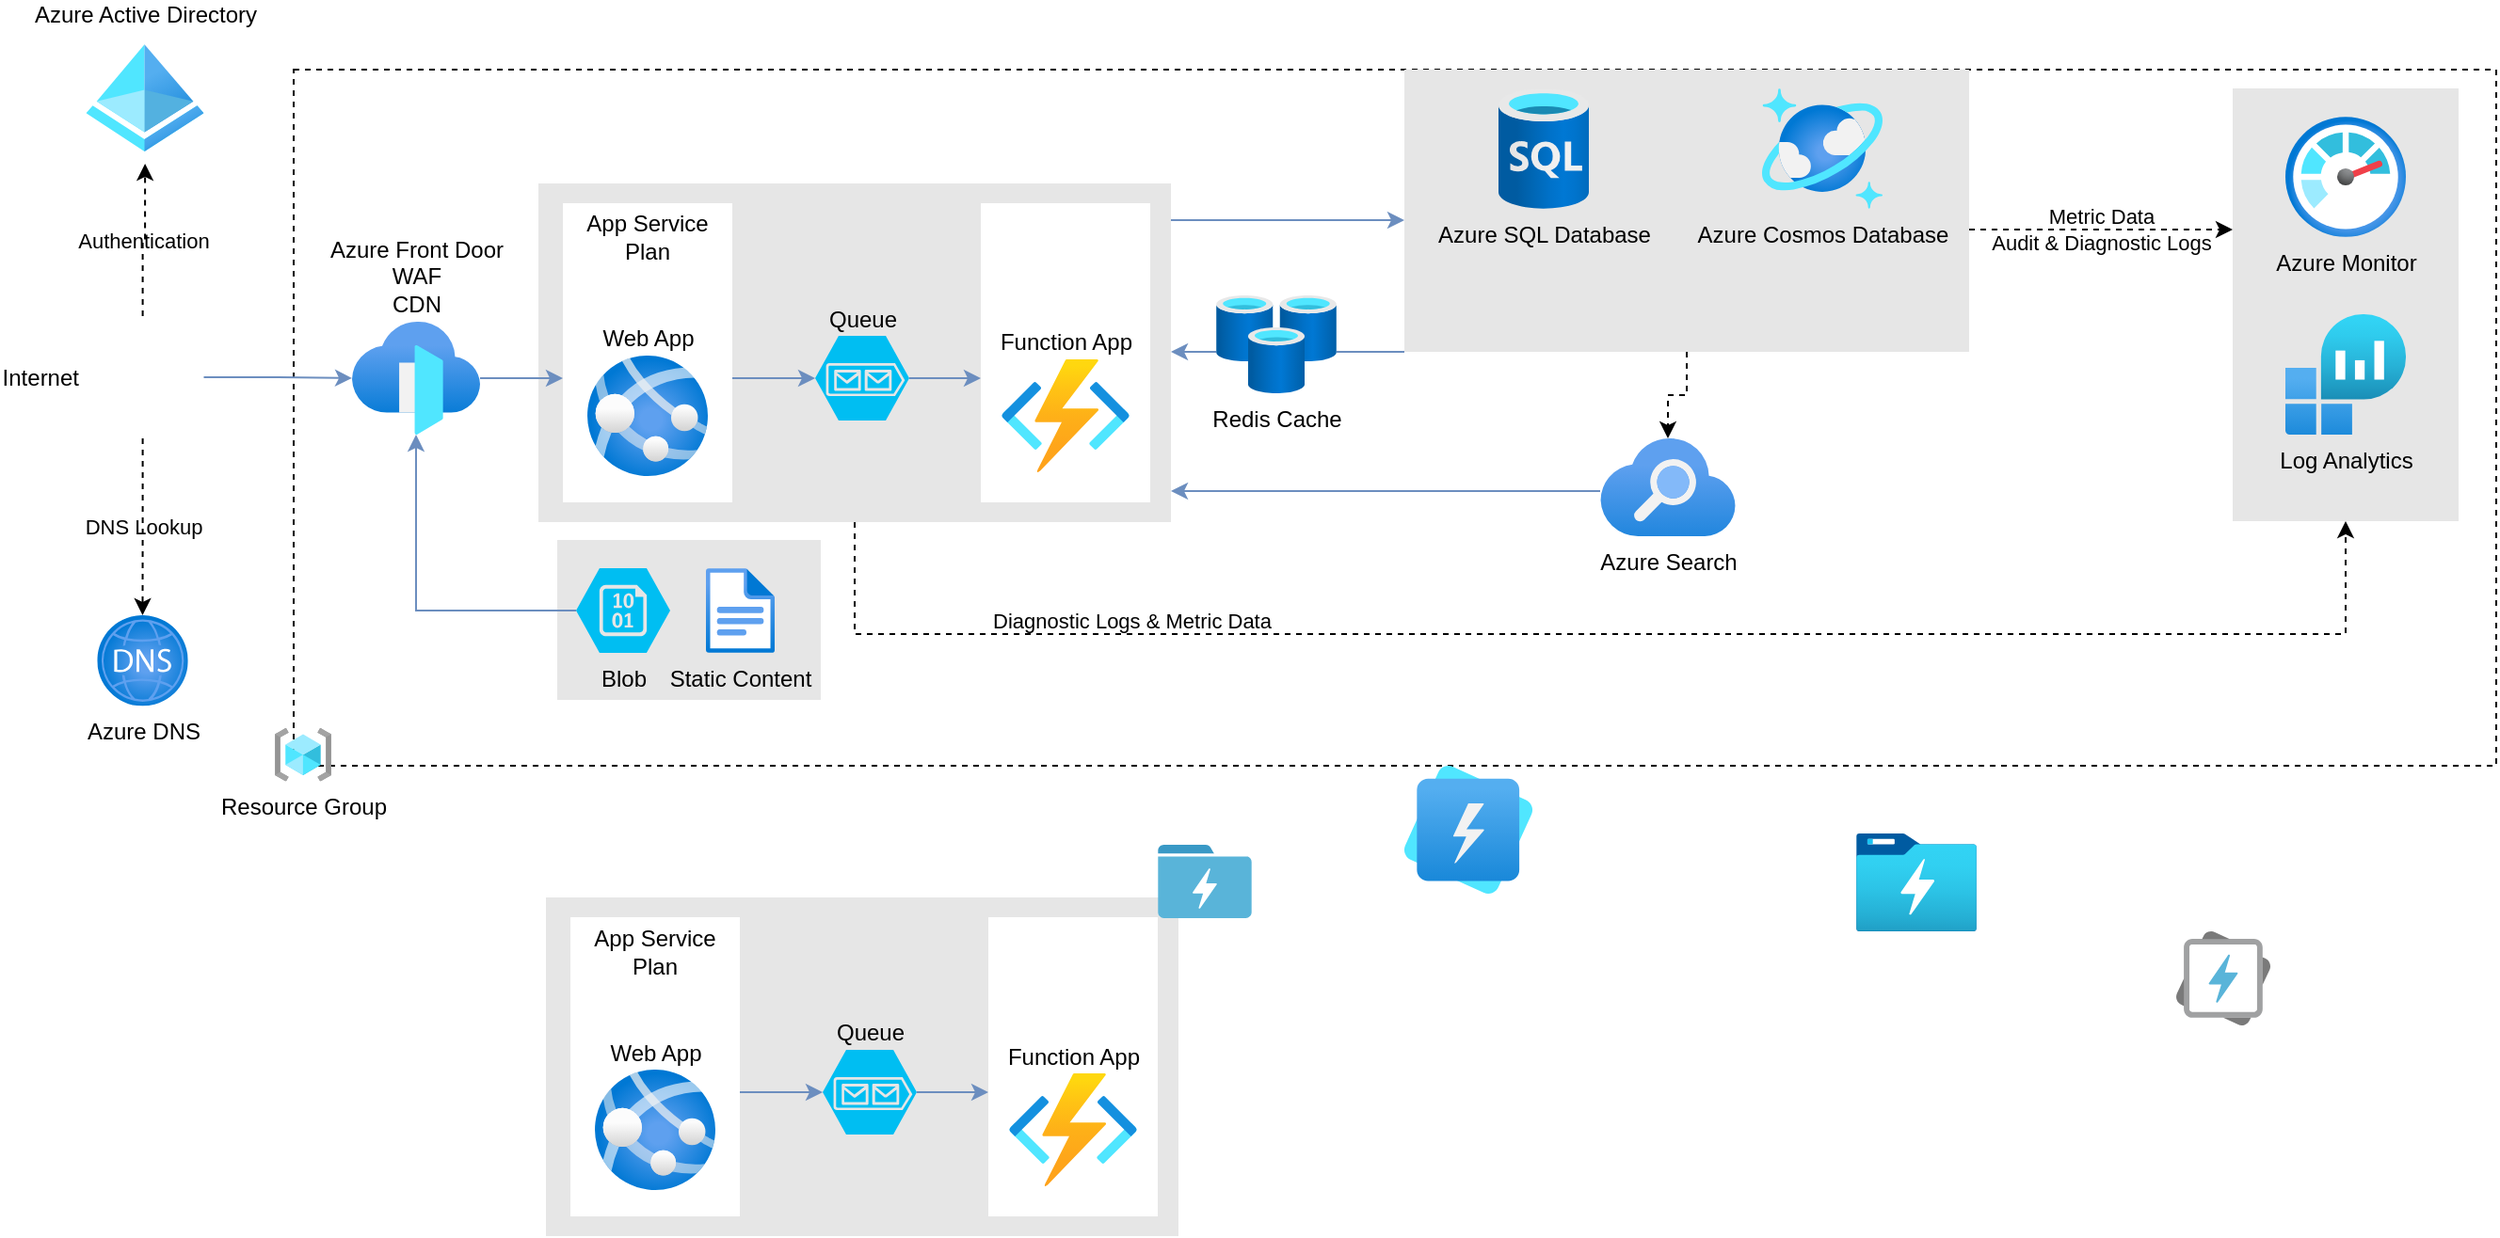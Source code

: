 <mxfile version="24.7.6" pages="2">
  <diagram id="dTcTWUIS4su387DnhEK_" name="Page-1">
    <mxGraphModel dx="1194" dy="592" grid="1" gridSize="10" guides="1" tooltips="1" connect="1" arrows="1" fold="1" page="1" pageScale="1" pageWidth="827" pageHeight="1169" math="0" shadow="0">
      <root>
        <mxCell id="0" />
        <mxCell id="1" parent="0" />
        <mxCell id="rHMRhhfsmZjwr-JyM9iI-22" value="" style="rounded=0;whiteSpace=wrap;html=1;fillColor=none;dashed=1;labelBackgroundColor=none;" parent="1" vertex="1">
          <mxGeometry x="160" y="40" width="1170" height="370" as="geometry" />
        </mxCell>
        <mxCell id="rHMRhhfsmZjwr-JyM9iI-27" style="edgeStyle=orthogonalEdgeStyle;rounded=0;orthogonalLoop=1;jettySize=auto;html=1;dashed=1;labelBackgroundColor=none;" parent="1" source="rHMRhhfsmZjwr-JyM9iI-26" target="rHMRhhfsmZjwr-JyM9iI-19" edge="1">
          <mxGeometry relative="1" as="geometry" />
        </mxCell>
        <mxCell id="rHMRhhfsmZjwr-JyM9iI-30" style="edgeStyle=orthogonalEdgeStyle;rounded=0;orthogonalLoop=1;jettySize=auto;html=1;endArrow=none;endFill=0;fillColor=#dae8fc;strokeColor=#6c8ebf;labelBackgroundColor=none;" parent="1" source="rHMRhhfsmZjwr-JyM9iI-26" target="rHMRhhfsmZjwr-JyM9iI-20" edge="1">
          <mxGeometry relative="1" as="geometry">
            <Array as="points">
              <mxPoint x="730" y="190" />
              <mxPoint x="730" y="190" />
            </Array>
          </mxGeometry>
        </mxCell>
        <mxCell id="-X691ST315V3n6Ed_qC9-4" value="Metric Data&lt;br&gt;Audit &amp;amp; Diagnostic Logs" style="edgeStyle=orthogonalEdgeStyle;rounded=0;orthogonalLoop=1;jettySize=auto;html=1;labelBackgroundColor=none;dashed=1;" parent="1" source="rHMRhhfsmZjwr-JyM9iI-26" target="-X691ST315V3n6Ed_qC9-3" edge="1">
          <mxGeometry relative="1" as="geometry">
            <Array as="points">
              <mxPoint x="1110" y="125" />
              <mxPoint x="1110" y="125" />
            </Array>
          </mxGeometry>
        </mxCell>
        <mxCell id="rHMRhhfsmZjwr-JyM9iI-34" style="edgeStyle=orthogonalEdgeStyle;rounded=0;orthogonalLoop=1;jettySize=auto;html=1;fillColor=#dae8fc;strokeColor=#6c8ebf;labelBackgroundColor=none;" parent="1" source="rHMRhhfsmZjwr-JyM9iI-25" target="rHMRhhfsmZjwr-JyM9iI-26" edge="1">
          <mxGeometry relative="1" as="geometry">
            <Array as="points">
              <mxPoint x="710" y="120" />
              <mxPoint x="710" y="120" />
            </Array>
          </mxGeometry>
        </mxCell>
        <mxCell id="-X691ST315V3n6Ed_qC9-6" style="edgeStyle=orthogonalEdgeStyle;rounded=0;orthogonalLoop=1;jettySize=auto;html=1;dashed=1;labelBackgroundColor=none;entryX=0.5;entryY=1;entryDx=0;entryDy=0;" parent="1" source="rHMRhhfsmZjwr-JyM9iI-25" target="-X691ST315V3n6Ed_qC9-3" edge="1">
          <mxGeometry relative="1" as="geometry">
            <mxPoint x="1250" y="300" as="targetPoint" />
            <Array as="points">
              <mxPoint x="458" y="340" />
              <mxPoint x="1250" y="340" />
            </Array>
          </mxGeometry>
        </mxCell>
        <mxCell id="-X691ST315V3n6Ed_qC9-7" value="Diagnostic Logs &amp;amp; Metric Data" style="edgeLabel;html=1;align=center;verticalAlign=middle;resizable=0;points=[];labelBackgroundColor=none;" parent="-X691ST315V3n6Ed_qC9-6" vertex="1" connectable="0">
          <mxGeometry x="-0.561" relative="1" as="geometry">
            <mxPoint x="6" y="-7" as="offset" />
          </mxGeometry>
        </mxCell>
        <mxCell id="rHMRhhfsmZjwr-JyM9iI-25" value="" style="rounded=0;whiteSpace=wrap;html=1;dashed=1;labelBackgroundColor=none;fillColor=#E6E6E6;strokeColor=none;" parent="1" vertex="1">
          <mxGeometry x="290" y="100.5" width="336" height="180" as="geometry" />
        </mxCell>
        <mxCell id="rHMRhhfsmZjwr-JyM9iI-24" value="" style="rounded=0;whiteSpace=wrap;html=1;dashed=1;fillColor=#E6E6E6;strokeColor=none;labelBackgroundColor=none;" parent="1" vertex="1">
          <mxGeometry x="300" y="290" width="140" height="85" as="geometry" />
        </mxCell>
        <mxCell id="rHMRhhfsmZjwr-JyM9iI-1" value="Azure Active Directory" style="aspect=fixed;html=1;points=[];align=center;image;fontSize=12;image=img/lib/azure2/identity/Azure_Active_Directory.svg;fontFamily=Helvetica;fontColor=default;strokeColor=none;fillColor=#00BEF2;labelPosition=center;verticalLabelPosition=top;verticalAlign=bottom;labelBackgroundColor=none;" parent="1" vertex="1">
          <mxGeometry x="49.75" y="20" width="62.5" height="70" as="geometry" />
        </mxCell>
        <mxCell id="rHMRhhfsmZjwr-JyM9iI-5" value="DNS Lookup" style="edgeStyle=orthogonalEdgeStyle;rounded=0;orthogonalLoop=1;jettySize=auto;html=1;dashed=1;labelBackgroundColor=none;" parent="1" source="rHMRhhfsmZjwr-JyM9iI-3" target="rHMRhhfsmZjwr-JyM9iI-4" edge="1">
          <mxGeometry relative="1" as="geometry" />
        </mxCell>
        <mxCell id="rHMRhhfsmZjwr-JyM9iI-6" value="Authentication" style="edgeStyle=orthogonalEdgeStyle;rounded=0;orthogonalLoop=1;jettySize=auto;html=1;dashed=1;labelBackgroundColor=none;" parent="1" source="rHMRhhfsmZjwr-JyM9iI-3" target="rHMRhhfsmZjwr-JyM9iI-1" edge="1">
          <mxGeometry relative="1" as="geometry" />
        </mxCell>
        <mxCell id="rHMRhhfsmZjwr-JyM9iI-14" style="edgeStyle=orthogonalEdgeStyle;rounded=0;orthogonalLoop=1;jettySize=auto;html=1;fillColor=#dae8fc;strokeColor=#6c8ebf;labelBackgroundColor=none;" parent="1" source="rHMRhhfsmZjwr-JyM9iI-3" target="rHMRhhfsmZjwr-JyM9iI-7" edge="1">
          <mxGeometry relative="1" as="geometry" />
        </mxCell>
        <mxCell id="rHMRhhfsmZjwr-JyM9iI-3" value="Internet" style="shape=image;html=1;verticalAlign=middle;verticalLabelPosition=middle;labelBackgroundColor=none;imageAspect=0;aspect=fixed;image=https://cdn4.iconfinder.com/data/icons/for-your-interface-free-samples/128/Globe-128.png;labelPosition=left;align=right;" parent="1" vertex="1">
          <mxGeometry x="47.25" y="171" width="65" height="65" as="geometry" />
        </mxCell>
        <mxCell id="rHMRhhfsmZjwr-JyM9iI-4" value="Azure DNS" style="aspect=fixed;html=1;points=[];align=center;image;fontSize=12;image=img/lib/azure2/networking/DNS_Zones.svg;labelBackgroundColor=none;" parent="1" vertex="1">
          <mxGeometry x="55.63" y="330" width="48.25" height="48.25" as="geometry" />
        </mxCell>
        <mxCell id="rHMRhhfsmZjwr-JyM9iI-13" style="edgeStyle=orthogonalEdgeStyle;rounded=0;orthogonalLoop=1;jettySize=auto;html=1;fillColor=#dae8fc;strokeColor=#6c8ebf;labelBackgroundColor=none;" parent="1" source="rHMRhhfsmZjwr-JyM9iI-7" target="rHMRhhfsmZjwr-JyM9iI-28" edge="1">
          <mxGeometry relative="1" as="geometry">
            <Array as="points">
              <mxPoint x="290" y="204" />
              <mxPoint x="290" y="204" />
            </Array>
          </mxGeometry>
        </mxCell>
        <mxCell id="rHMRhhfsmZjwr-JyM9iI-7" value="Azure Front Door&lt;br&gt;WAF&lt;br&gt;CDN" style="aspect=fixed;html=1;points=[];align=center;image;fontSize=12;image=img/lib/azure2/networking/Front_Doors.svg;labelPosition=center;verticalLabelPosition=top;verticalAlign=bottom;labelBackgroundColor=none;" parent="1" vertex="1">
          <mxGeometry x="191" y="174" width="68" height="60" as="geometry" />
        </mxCell>
        <mxCell id="rHMRhhfsmZjwr-JyM9iI-11" style="edgeStyle=orthogonalEdgeStyle;rounded=0;orthogonalLoop=1;jettySize=auto;html=1;fillColor=#dae8fc;strokeColor=#6c8ebf;labelBackgroundColor=none;" parent="1" source="rHMRhhfsmZjwr-JyM9iI-28" target="rHMRhhfsmZjwr-JyM9iI-10" edge="1">
          <mxGeometry relative="1" as="geometry">
            <Array as="points">
              <mxPoint x="410" y="204" />
              <mxPoint x="410" y="204" />
            </Array>
          </mxGeometry>
        </mxCell>
        <mxCell id="rHMRhhfsmZjwr-JyM9iI-12" style="edgeStyle=orthogonalEdgeStyle;rounded=0;orthogonalLoop=1;jettySize=auto;html=1;fillColor=#dae8fc;strokeColor=#6c8ebf;labelBackgroundColor=none;" parent="1" source="rHMRhhfsmZjwr-JyM9iI-10" target="rHMRhhfsmZjwr-JyM9iI-29" edge="1">
          <mxGeometry relative="1" as="geometry">
            <Array as="points">
              <mxPoint x="520" y="204" />
              <mxPoint x="520" y="204" />
            </Array>
          </mxGeometry>
        </mxCell>
        <mxCell id="rHMRhhfsmZjwr-JyM9iI-10" value="Queue" style="verticalLabelPosition=top;html=1;verticalAlign=bottom;align=center;strokeColor=none;fillColor=#00BEF2;shape=mxgraph.azure.storage_queue;labelPosition=center;labelBackgroundColor=none;" parent="1" vertex="1">
          <mxGeometry x="437" y="181.5" width="50" height="45" as="geometry" />
        </mxCell>
        <mxCell id="rHMRhhfsmZjwr-JyM9iI-16" style="edgeStyle=orthogonalEdgeStyle;rounded=0;orthogonalLoop=1;jettySize=auto;html=1;fillColor=#dae8fc;strokeColor=#6c8ebf;labelBackgroundColor=none;" parent="1" source="rHMRhhfsmZjwr-JyM9iI-15" target="rHMRhhfsmZjwr-JyM9iI-7" edge="1">
          <mxGeometry relative="1" as="geometry" />
        </mxCell>
        <mxCell id="rHMRhhfsmZjwr-JyM9iI-15" value="Blob" style="verticalLabelPosition=bottom;html=1;verticalAlign=top;align=center;strokeColor=none;fillColor=#00BEF2;shape=mxgraph.azure.storage_blob;labelBackgroundColor=none;" parent="1" vertex="1">
          <mxGeometry x="310" y="305" width="50" height="45" as="geometry" />
        </mxCell>
        <mxCell id="rHMRhhfsmZjwr-JyM9iI-35" style="edgeStyle=orthogonalEdgeStyle;rounded=0;orthogonalLoop=1;jettySize=auto;html=1;fillColor=#dae8fc;strokeColor=#6c8ebf;labelBackgroundColor=none;" parent="1" source="rHMRhhfsmZjwr-JyM9iI-19" target="rHMRhhfsmZjwr-JyM9iI-25" edge="1">
          <mxGeometry relative="1" as="geometry">
            <Array as="points">
              <mxPoint x="680" y="264" />
              <mxPoint x="680" y="264" />
            </Array>
          </mxGeometry>
        </mxCell>
        <mxCell id="rHMRhhfsmZjwr-JyM9iI-19" value="Azure Search" style="aspect=fixed;html=1;points=[];align=center;image;fontSize=12;image=img/lib/azure2/app_services/Search_Services.svg;labelBackgroundColor=none;" parent="1" vertex="1">
          <mxGeometry x="854" y="236" width="72" height="52" as="geometry" />
        </mxCell>
        <mxCell id="rHMRhhfsmZjwr-JyM9iI-31" style="rounded=0;orthogonalLoop=1;jettySize=auto;html=1;edgeStyle=orthogonalEdgeStyle;fillColor=#dae8fc;strokeColor=#6c8ebf;labelBackgroundColor=none;" parent="1" source="rHMRhhfsmZjwr-JyM9iI-20" target="rHMRhhfsmZjwr-JyM9iI-25" edge="1">
          <mxGeometry relative="1" as="geometry">
            <Array as="points">
              <mxPoint x="640" y="190" />
              <mxPoint x="640" y="190" />
            </Array>
          </mxGeometry>
        </mxCell>
        <mxCell id="rHMRhhfsmZjwr-JyM9iI-20" value="Redis Cache" style="aspect=fixed;html=1;points=[];align=center;image;fontSize=12;image=img/lib/azure2/databases/Cache_Redis.svg;labelBackgroundColor=none;" parent="1" vertex="1">
          <mxGeometry x="650" y="160" width="64" height="52" as="geometry" />
        </mxCell>
        <mxCell id="rHMRhhfsmZjwr-JyM9iI-21" value="Static Content" style="aspect=fixed;html=1;points=[];align=center;image;fontSize=12;image=img/lib/azure2/general/File.svg;labelBackgroundColor=none;" parent="1" vertex="1">
          <mxGeometry x="379" y="305" width="36.51" height="45" as="geometry" />
        </mxCell>
        <mxCell id="rHMRhhfsmZjwr-JyM9iI-23" value="Resource Group" style="aspect=fixed;html=1;points=[];align=center;image;fontSize=12;image=img/lib/azure2/general/Resource_Groups.svg;dashed=1;fillColor=none;labelBackgroundColor=none;" parent="1" vertex="1">
          <mxGeometry x="150" y="390" width="30" height="28.24" as="geometry" />
        </mxCell>
        <mxCell id="rHMRhhfsmZjwr-JyM9iI-32" value="" style="group;labelBackgroundColor=none;strokeColor=none;" parent="1" vertex="1" connectable="0">
          <mxGeometry x="525" y="111" width="90" height="159" as="geometry" />
        </mxCell>
        <mxCell id="rHMRhhfsmZjwr-JyM9iI-29" value="" style="rounded=0;whiteSpace=wrap;html=1;dashed=1;labelBackgroundColor=none;fillColor=#FFFFFF;labelPosition=center;verticalLabelPosition=top;align=center;verticalAlign=bottom;spacingTop=0;spacingBottom=-35;strokeColor=none;" parent="rHMRhhfsmZjwr-JyM9iI-32" vertex="1">
          <mxGeometry width="90" height="159" as="geometry" />
        </mxCell>
        <mxCell id="rHMRhhfsmZjwr-JyM9iI-9" value="Function App" style="aspect=fixed;html=1;points=[];align=center;image;fontSize=12;image=img/lib/azure2/compute/Function_Apps.svg;labelPosition=center;verticalLabelPosition=top;verticalAlign=bottom;labelBackgroundColor=none;" parent="rHMRhhfsmZjwr-JyM9iI-32" vertex="1">
          <mxGeometry x="11" y="83" width="68" height="60" as="geometry" />
        </mxCell>
        <mxCell id="rHMRhhfsmZjwr-JyM9iI-33" value="" style="group;labelBackgroundColor=none;strokeColor=none;" parent="1" vertex="1" connectable="0">
          <mxGeometry x="303" y="111" width="90" height="159" as="geometry" />
        </mxCell>
        <mxCell id="rHMRhhfsmZjwr-JyM9iI-28" value="App Service Plan" style="rounded=0;whiteSpace=wrap;html=1;dashed=1;labelBackgroundColor=none;fillColor=#FFFFFF;labelPosition=center;verticalLabelPosition=top;align=center;verticalAlign=bottom;spacingTop=0;spacingBottom=-35;strokeColor=none;" parent="rHMRhhfsmZjwr-JyM9iI-33" vertex="1">
          <mxGeometry width="90" height="159" as="geometry" />
        </mxCell>
        <mxCell id="rHMRhhfsmZjwr-JyM9iI-8" value="Web App" style="aspect=fixed;html=1;points=[];align=center;image;fontSize=12;image=img/lib/azure2/compute/App_Services.svg;labelPosition=center;verticalLabelPosition=top;verticalAlign=bottom;labelBackgroundColor=none;" parent="rHMRhhfsmZjwr-JyM9iI-33" vertex="1">
          <mxGeometry x="13" y="81" width="64" height="64" as="geometry" />
        </mxCell>
        <mxCell id="-X691ST315V3n6Ed_qC9-5" value="" style="group;labelBackgroundColor=none;strokeColor=none;" parent="1" vertex="1" connectable="0">
          <mxGeometry x="1190" y="50" width="120" height="230" as="geometry" />
        </mxCell>
        <mxCell id="-X691ST315V3n6Ed_qC9-3" value="" style="rounded=0;whiteSpace=wrap;html=1;dashed=1;labelBackgroundColor=none;fillColor=#E6E6E6;strokeColor=none;" parent="-X691ST315V3n6Ed_qC9-5" vertex="1">
          <mxGeometry width="120" height="230" as="geometry" />
        </mxCell>
        <mxCell id="-X691ST315V3n6Ed_qC9-1" value="Azure Monitor" style="aspect=fixed;html=1;points=[];align=center;image;fontSize=12;image=img/lib/azure2/management_governance/Monitor.svg;dashed=1;labelBackgroundColor=none;fillColor=#FFFFFF;" parent="-X691ST315V3n6Ed_qC9-5" vertex="1">
          <mxGeometry x="28" y="15" width="64" height="64" as="geometry" />
        </mxCell>
        <mxCell id="-X691ST315V3n6Ed_qC9-2" value="Log Analytics" style="aspect=fixed;html=1;points=[];align=center;image;fontSize=12;image=img/lib/azure2/analytics/Log_Analytics_Workspaces.svg;dashed=1;labelBackgroundColor=none;fillColor=#FFFFFF;" parent="-X691ST315V3n6Ed_qC9-5" vertex="1">
          <mxGeometry x="28" y="120" width="64" height="64" as="geometry" />
        </mxCell>
        <mxCell id="-X691ST315V3n6Ed_qC9-8" value="" style="group;labelBackgroundColor=none;strokeColor=none;" parent="1" vertex="1" connectable="0">
          <mxGeometry x="750" y="40" width="300" height="150" as="geometry" />
        </mxCell>
        <mxCell id="rHMRhhfsmZjwr-JyM9iI-26" value="" style="rounded=0;whiteSpace=wrap;html=1;dashed=1;labelBackgroundColor=none;fillColor=#E6E6E6;strokeColor=none;" parent="-X691ST315V3n6Ed_qC9-8" vertex="1">
          <mxGeometry width="300" height="150" as="geometry" />
        </mxCell>
        <mxCell id="rHMRhhfsmZjwr-JyM9iI-17" value="Azure SQL Database" style="aspect=fixed;html=1;points=[];align=center;image;fontSize=12;image=img/lib/azure2/databases/SQL_Database.svg;labelBackgroundColor=none;" parent="-X691ST315V3n6Ed_qC9-8" vertex="1">
          <mxGeometry x="50" y="10" width="48" height="64" as="geometry" />
        </mxCell>
        <mxCell id="rHMRhhfsmZjwr-JyM9iI-18" value="Azure Cosmos Database" style="aspect=fixed;html=1;points=[];align=center;image;fontSize=12;image=img/lib/azure2/databases/Azure_Cosmos_DB.svg;labelBackgroundColor=none;" parent="-X691ST315V3n6Ed_qC9-8" vertex="1">
          <mxGeometry x="190" y="10" width="64" height="64" as="geometry" />
        </mxCell>
        <mxCell id="X5ZwWqdyRUsjHiMsH3oK-1" value="" style="rounded=0;whiteSpace=wrap;html=1;dashed=1;labelBackgroundColor=none;fillColor=#E6E6E6;strokeColor=none;" parent="1" vertex="1">
          <mxGeometry x="294" y="480" width="336" height="180" as="geometry" />
        </mxCell>
        <mxCell id="X5ZwWqdyRUsjHiMsH3oK-2" style="edgeStyle=orthogonalEdgeStyle;rounded=0;orthogonalLoop=1;jettySize=auto;html=1;fillColor=#dae8fc;strokeColor=#6c8ebf;labelBackgroundColor=none;" parent="1" source="X5ZwWqdyRUsjHiMsH3oK-9" target="X5ZwWqdyRUsjHiMsH3oK-4" edge="1">
          <mxGeometry relative="1" as="geometry">
            <Array as="points">
              <mxPoint x="414" y="583.5" />
              <mxPoint x="414" y="583.5" />
            </Array>
          </mxGeometry>
        </mxCell>
        <mxCell id="X5ZwWqdyRUsjHiMsH3oK-3" style="edgeStyle=orthogonalEdgeStyle;rounded=0;orthogonalLoop=1;jettySize=auto;html=1;fillColor=#dae8fc;strokeColor=#6c8ebf;labelBackgroundColor=none;" parent="1" source="X5ZwWqdyRUsjHiMsH3oK-4" target="X5ZwWqdyRUsjHiMsH3oK-6" edge="1">
          <mxGeometry relative="1" as="geometry">
            <Array as="points">
              <mxPoint x="524" y="583.5" />
              <mxPoint x="524" y="583.5" />
            </Array>
          </mxGeometry>
        </mxCell>
        <mxCell id="X5ZwWqdyRUsjHiMsH3oK-4" value="Queue" style="verticalLabelPosition=top;html=1;verticalAlign=bottom;align=center;strokeColor=none;fillColor=#00BEF2;shape=mxgraph.azure.storage_queue;labelPosition=center;labelBackgroundColor=none;" parent="1" vertex="1">
          <mxGeometry x="441" y="561" width="50" height="45" as="geometry" />
        </mxCell>
        <mxCell id="X5ZwWqdyRUsjHiMsH3oK-5" value="" style="group;labelBackgroundColor=none;strokeColor=none;" parent="1" vertex="1" connectable="0">
          <mxGeometry x="529" y="490.5" width="90" height="159" as="geometry" />
        </mxCell>
        <mxCell id="X5ZwWqdyRUsjHiMsH3oK-6" value="" style="rounded=0;whiteSpace=wrap;html=1;dashed=1;labelBackgroundColor=none;fillColor=#FFFFFF;labelPosition=center;verticalLabelPosition=top;align=center;verticalAlign=bottom;spacingTop=0;spacingBottom=-35;strokeColor=none;" parent="X5ZwWqdyRUsjHiMsH3oK-5" vertex="1">
          <mxGeometry width="90" height="159" as="geometry" />
        </mxCell>
        <mxCell id="X5ZwWqdyRUsjHiMsH3oK-7" value="Function App" style="aspect=fixed;html=1;points=[];align=center;image;fontSize=12;image=img/lib/azure2/compute/Function_Apps.svg;labelPosition=center;verticalLabelPosition=top;verticalAlign=bottom;labelBackgroundColor=none;" parent="X5ZwWqdyRUsjHiMsH3oK-5" vertex="1">
          <mxGeometry x="11" y="83" width="68" height="60" as="geometry" />
        </mxCell>
        <mxCell id="X5ZwWqdyRUsjHiMsH3oK-8" value="" style="group;labelBackgroundColor=none;strokeColor=none;" parent="1" vertex="1" connectable="0">
          <mxGeometry x="307" y="490.5" width="90" height="159" as="geometry" />
        </mxCell>
        <mxCell id="X5ZwWqdyRUsjHiMsH3oK-9" value="App Service Plan" style="rounded=0;whiteSpace=wrap;html=1;dashed=1;labelBackgroundColor=none;fillColor=#FFFFFF;labelPosition=center;verticalLabelPosition=top;align=center;verticalAlign=bottom;spacingTop=0;spacingBottom=-35;strokeColor=none;" parent="X5ZwWqdyRUsjHiMsH3oK-8" vertex="1">
          <mxGeometry width="90" height="159" as="geometry" />
        </mxCell>
        <mxCell id="X5ZwWqdyRUsjHiMsH3oK-10" value="Web App" style="aspect=fixed;html=1;points=[];align=center;image;fontSize=12;image=img/lib/azure2/compute/App_Services.svg;labelPosition=center;verticalLabelPosition=top;verticalAlign=bottom;labelBackgroundColor=none;" parent="X5ZwWqdyRUsjHiMsH3oK-8" vertex="1">
          <mxGeometry x="13" y="81" width="64" height="64" as="geometry" />
        </mxCell>
        <mxCell id="nS7G6HGLdNA0ssoNfDGa-1" value="" style="image;sketch=0;aspect=fixed;html=1;points=[];align=center;fontSize=12;image=img/lib/mscae/Data_Lake_Store.svg;" parent="1" vertex="1">
          <mxGeometry x="619" y="452" width="50" height="39" as="geometry" />
        </mxCell>
        <mxCell id="nS7G6HGLdNA0ssoNfDGa-2" value="" style="image;aspect=fixed;html=1;points=[];align=center;fontSize=12;image=img/lib/azure2/analytics/Data_Lake_Analytics.svg;" parent="1" vertex="1">
          <mxGeometry x="750" y="410" width="68" height="68" as="geometry" />
        </mxCell>
        <mxCell id="nS7G6HGLdNA0ssoNfDGa-3" value="" style="image;aspect=fixed;html=1;points=[];align=center;fontSize=12;image=img/lib/azure2/storage/Data_Lake_Storage_Gen1.svg;" parent="1" vertex="1">
          <mxGeometry x="990" y="446" width="64" height="52" as="geometry" />
        </mxCell>
        <mxCell id="nS7G6HGLdNA0ssoNfDGa-4" value="" style="image;sketch=0;aspect=fixed;html=1;points=[];align=center;fontSize=12;image=img/lib/mscae/Data_Lake_Analytics.svg;" parent="1" vertex="1">
          <mxGeometry x="1160" y="498" width="50" height="50" as="geometry" />
        </mxCell>
      </root>
    </mxGraphModel>
  </diagram>
  <diagram id="AliGHiKv-nwDa4q9GOV7" name="Generic_DataEngineering_Architecture">
    <mxGraphModel dx="2044" dy="1692" grid="1" gridSize="10" guides="1" tooltips="1" connect="1" arrows="1" fold="1" page="1" pageScale="1" pageWidth="850" pageHeight="1100" math="0" shadow="0">
      <root>
        <mxCell id="0" />
        <mxCell id="1" parent="0" />
        <mxCell id="uIVVulxG5DIAz92wCkmd-14" style="edgeStyle=orthogonalEdgeStyle;rounded=0;orthogonalLoop=1;jettySize=auto;html=1;" edge="1" parent="1" source="uIVVulxG5DIAz92wCkmd-1">
          <mxGeometry relative="1" as="geometry">
            <mxPoint x="-600" y="-440" as="targetPoint" />
            <Array as="points">
              <mxPoint x="-795" y="-440" />
            </Array>
          </mxGeometry>
        </mxCell>
        <mxCell id="uIVVulxG5DIAz92wCkmd-1" value="" style="image;aspect=fixed;html=1;points=[];align=center;fontSize=12;image=img/lib/azure2/databases/SQL_Server.svg;" vertex="1" parent="1">
          <mxGeometry x="-840" y="-320" width="90" height="90" as="geometry" />
        </mxCell>
        <mxCell id="uIVVulxG5DIAz92wCkmd-2" value="" style="image;aspect=fixed;html=1;points=[];align=center;fontSize=12;image=img/lib/azure2/databases/Data_Factory.svg;" vertex="1" parent="1">
          <mxGeometry x="-595.13" y="-490" width="90" height="90" as="geometry" />
        </mxCell>
        <mxCell id="uIVVulxG5DIAz92wCkmd-4" value="" style="image;sketch=0;aspect=fixed;html=1;points=[];align=center;fontSize=12;image=img/lib/mscae/Data_Lake.svg;" vertex="1" parent="1">
          <mxGeometry x="-593" y="-330" width="76" height="100" as="geometry" />
        </mxCell>
        <mxCell id="uIVVulxG5DIAz92wCkmd-6" value="" style="image;aspect=fixed;html=1;points=[];align=center;fontSize=12;image=img/lib/azure2/analytics/Azure_Databricks.svg;" vertex="1" parent="1">
          <mxGeometry x="-600" y="-158" width="99.74" height="108" as="geometry" />
        </mxCell>
        <mxCell id="uIVVulxG5DIAz92wCkmd-12" value="" style="image;aspect=fixed;html=1;points=[];align=center;fontSize=12;image=img/lib/azure2/analytics/Azure_Synapse_Analytics.svg;" vertex="1" parent="1">
          <mxGeometry x="-380" y="-325" width="78.26" height="90" as="geometry" />
        </mxCell>
        <mxCell id="uIVVulxG5DIAz92wCkmd-13" value="" style="image;aspect=fixed;html=1;points=[];align=center;fontSize=12;image=img/lib/azure2/analytics/Power_BI_Embedded.svg;" vertex="1" parent="1">
          <mxGeometry x="-180" y="-320" width="60" height="80" as="geometry" />
        </mxCell>
        <mxCell id="uIVVulxG5DIAz92wCkmd-15" style="edgeStyle=orthogonalEdgeStyle;rounded=0;orthogonalLoop=1;jettySize=auto;html=1;entryX=0.566;entryY=-0.025;entryDx=0;entryDy=0;entryPerimeter=0;" edge="1" parent="1" source="uIVVulxG5DIAz92wCkmd-2" target="uIVVulxG5DIAz92wCkmd-4">
          <mxGeometry relative="1" as="geometry" />
        </mxCell>
        <mxCell id="uIVVulxG5DIAz92wCkmd-16" style="edgeStyle=orthogonalEdgeStyle;rounded=0;orthogonalLoop=1;jettySize=auto;html=1;entryX=0.559;entryY=0.98;entryDx=0;entryDy=0;entryPerimeter=0;" edge="1" parent="1">
          <mxGeometry relative="1" as="geometry">
            <mxPoint x="-530.1" y="-158" as="sourcePoint" />
            <mxPoint x="-530.516" y="-232" as="targetPoint" />
          </mxGeometry>
        </mxCell>
        <mxCell id="uIVVulxG5DIAz92wCkmd-17" style="edgeStyle=orthogonalEdgeStyle;rounded=0;orthogonalLoop=1;jettySize=auto;html=1;entryX=0.456;entryY=0.023;entryDx=0;entryDy=0;entryPerimeter=0;" edge="1" parent="1">
          <mxGeometry relative="1" as="geometry">
            <mxPoint x="-575" y="-230" as="sourcePoint" />
            <mxPoint x="-574.519" y="-155.516" as="targetPoint" />
          </mxGeometry>
        </mxCell>
        <mxCell id="uIVVulxG5DIAz92wCkmd-18" style="edgeStyle=orthogonalEdgeStyle;rounded=0;orthogonalLoop=1;jettySize=auto;html=1;entryX=-0.026;entryY=0.5;entryDx=0;entryDy=0;entryPerimeter=0;" edge="1" parent="1" source="uIVVulxG5DIAz92wCkmd-4" target="uIVVulxG5DIAz92wCkmd-12">
          <mxGeometry relative="1" as="geometry" />
        </mxCell>
        <mxCell id="uIVVulxG5DIAz92wCkmd-19" style="edgeStyle=orthogonalEdgeStyle;rounded=0;orthogonalLoop=1;jettySize=auto;html=1;entryX=-0.025;entryY=0.494;entryDx=0;entryDy=0;entryPerimeter=0;" edge="1" parent="1" source="uIVVulxG5DIAz92wCkmd-12" target="uIVVulxG5DIAz92wCkmd-13">
          <mxGeometry relative="1" as="geometry" />
        </mxCell>
        <mxCell id="uIVVulxG5DIAz92wCkmd-36" value="1" style="ellipse;whiteSpace=wrap;html=1;aspect=fixed;rotation=0;gradientColor=#0057D2;strokeColor=none;gradientDirection=east;fillColor=#2395FF;rounded=0;pointerEvents=0;fontFamily=Helvetica;fontSize=16;fontColor=#FFFFFF;spacingTop=4;spacingBottom=4;spacingLeft=4;spacingRight=4;points=[];fontStyle=1" vertex="1" parent="1">
          <mxGeometry x="-780" y="-440" width="30" height="30" as="geometry" />
        </mxCell>
        <mxCell id="uIVVulxG5DIAz92wCkmd-37" value="2" style="ellipse;whiteSpace=wrap;html=1;aspect=fixed;rotation=0;gradientColor=#0057D2;strokeColor=none;gradientDirection=east;fillColor=#2395FF;rounded=0;pointerEvents=0;fontFamily=Helvetica;fontSize=16;fontColor=#FFFFFF;spacingTop=4;spacingBottom=4;spacingLeft=4;spacingRight=4;points=[];fontStyle=1" vertex="1" parent="1">
          <mxGeometry x="-547" y="-390" width="30" height="30" as="geometry" />
        </mxCell>
        <mxCell id="uIVVulxG5DIAz92wCkmd-38" value="3" style="ellipse;whiteSpace=wrap;html=1;aspect=fixed;rotation=0;gradientColor=#0057D2;strokeColor=none;gradientDirection=east;fillColor=#2395FF;rounded=0;pointerEvents=0;fontFamily=Helvetica;fontSize=16;fontColor=#FFFFFF;spacingTop=4;spacingBottom=4;spacingLeft=4;spacingRight=4;points=[];fontStyle=1" vertex="1" parent="1">
          <mxGeometry x="-610" y="-220" width="30" height="30" as="geometry" />
        </mxCell>
        <mxCell id="uIVVulxG5DIAz92wCkmd-39" value="4" style="ellipse;whiteSpace=wrap;html=1;aspect=fixed;rotation=0;gradientColor=#0057D2;strokeColor=none;gradientDirection=east;fillColor=#2395FF;rounded=0;pointerEvents=0;fontFamily=Helvetica;fontSize=16;fontColor=#FFFFFF;spacingTop=4;spacingBottom=4;spacingLeft=4;spacingRight=4;points=[];fontStyle=1" vertex="1" parent="1">
          <mxGeometry x="-520" y="-220" width="30" height="30" as="geometry" />
        </mxCell>
        <mxCell id="uIVVulxG5DIAz92wCkmd-40" value="5" style="ellipse;whiteSpace=wrap;html=1;aspect=fixed;rotation=0;gradientColor=#0057D2;strokeColor=none;gradientDirection=east;fillColor=#2395FF;rounded=0;pointerEvents=0;fontFamily=Helvetica;fontSize=16;fontColor=#FFFFFF;spacingTop=4;spacingBottom=4;spacingLeft=4;spacingRight=4;points=[];fontStyle=1" vertex="1" parent="1">
          <mxGeometry x="-460" y="-310" width="30" height="30" as="geometry" />
        </mxCell>
        <mxCell id="uIVVulxG5DIAz92wCkmd-41" value="6" style="ellipse;whiteSpace=wrap;html=1;aspect=fixed;rotation=0;gradientColor=#0057D2;strokeColor=none;gradientDirection=east;fillColor=#2395FF;rounded=0;pointerEvents=0;fontFamily=Helvetica;fontSize=16;fontColor=#FFFFFF;spacingTop=4;spacingBottom=4;spacingLeft=4;spacingRight=4;points=[];fontStyle=1" vertex="1" parent="1">
          <mxGeometry x="-250" y="-310" width="30" height="30" as="geometry" />
        </mxCell>
        <mxCell id="uIVVulxG5DIAz92wCkmd-42" value="Azure Data Factory" style="text;strokeColor=none;align=center;fillColor=none;html=1;verticalAlign=middle;whiteSpace=wrap;rounded=0;" vertex="1" parent="1">
          <mxGeometry x="-600.26" y="-530" width="80.26" height="30" as="geometry" />
        </mxCell>
        <mxCell id="uIVVulxG5DIAz92wCkmd-43" value="ON Premises SQL Server" style="text;strokeColor=none;align=center;fillColor=none;html=1;verticalAlign=middle;whiteSpace=wrap;rounded=0;" vertex="1" parent="1">
          <mxGeometry x="-850" y="-220" width="100" height="30" as="geometry" />
        </mxCell>
        <mxCell id="uIVVulxG5DIAz92wCkmd-44" value="Azure Databricks" style="text;strokeColor=none;align=center;fillColor=none;html=1;verticalAlign=middle;whiteSpace=wrap;rounded=0;" vertex="1" parent="1">
          <mxGeometry x="-500.26" y="-119" width="90.26" height="30" as="geometry" />
        </mxCell>
        <mxCell id="uIVVulxG5DIAz92wCkmd-45" value="Azure Synapse Analytics" style="text;strokeColor=none;align=center;fillColor=none;html=1;verticalAlign=middle;whiteSpace=wrap;rounded=0;" vertex="1" parent="1">
          <mxGeometry x="-400.26" y="-360" width="100" height="30" as="geometry" />
        </mxCell>
        <mxCell id="uIVVulxG5DIAz92wCkmd-46" value="Power BI Reports" style="text;strokeColor=none;align=center;fillColor=none;html=1;verticalAlign=middle;whiteSpace=wrap;rounded=0;" vertex="1" parent="1">
          <mxGeometry x="-190" y="-360" width="90" height="30" as="geometry" />
        </mxCell>
        <mxCell id="uIVVulxG5DIAz92wCkmd-48" value="ADLS Gen 2" style="text;strokeColor=none;align=center;fillColor=none;html=1;verticalAlign=middle;whiteSpace=wrap;rounded=0;" vertex="1" parent="1">
          <mxGeometry x="-643" y="-295" width="50" height="30" as="geometry" />
        </mxCell>
      </root>
    </mxGraphModel>
  </diagram>
</mxfile>
